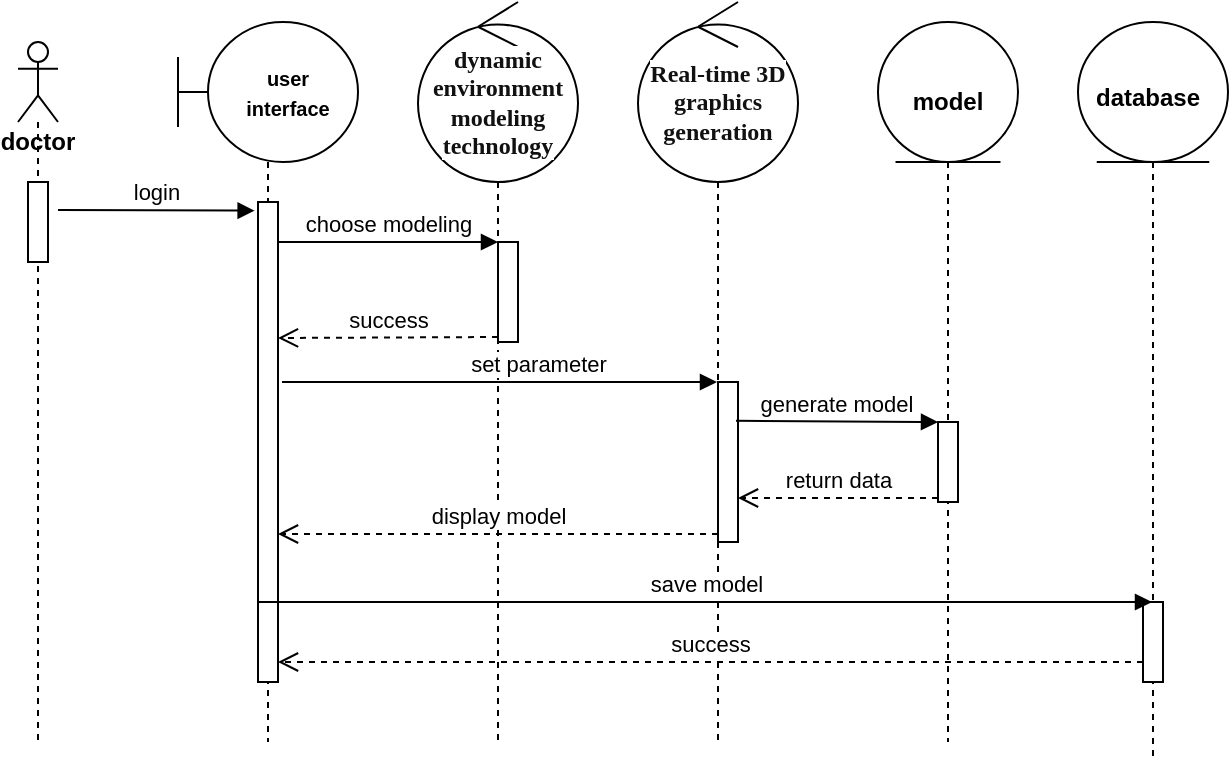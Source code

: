 <mxfile version="15.3.2" type="github"><diagram id="IKTnQqFtLfWjOVM5KkCs" name="Page-1"><mxGraphModel dx="691" dy="432" grid="1" gridSize="10" guides="1" tooltips="1" connect="1" arrows="1" fold="1" page="1" pageScale="1" pageWidth="827" pageHeight="1169" math="0" shadow="0"><root><mxCell id="0"/><mxCell id="1" parent="0"/><mxCell id="9_Y-WmDy1sxenkCwUgge-12" value="" style="shape=umlLifeline;participant=umlBoundary;perimeter=lifelinePerimeter;whiteSpace=wrap;html=1;container=1;collapsible=0;recursiveResize=0;verticalAlign=top;spacingTop=36;outlineConnect=0;size=70;" vertex="1" parent="1"><mxGeometry x="190" y="160" width="90" height="360" as="geometry"/></mxCell><mxCell id="9_Y-WmDy1sxenkCwUgge-20" value="&lt;b&gt;&lt;font style=&quot;font-size: 10px&quot;&gt;user interface&lt;/font&gt;&lt;/b&gt;" style="text;html=1;strokeColor=none;fillColor=none;align=center;verticalAlign=middle;whiteSpace=wrap;rounded=0;" vertex="1" parent="9_Y-WmDy1sxenkCwUgge-12"><mxGeometry x="30" y="20" width="50" height="30" as="geometry"/></mxCell><mxCell id="9_Y-WmDy1sxenkCwUgge-26" value="" style="html=1;points=[];perimeter=orthogonalPerimeter;" vertex="1" parent="9_Y-WmDy1sxenkCwUgge-12"><mxGeometry x="40" y="90" width="10" height="240" as="geometry"/></mxCell><mxCell id="9_Y-WmDy1sxenkCwUgge-16" value="&lt;b&gt;doctor&lt;/b&gt;" style="shape=umlLifeline;participant=umlActor;perimeter=lifelinePerimeter;whiteSpace=wrap;html=1;container=1;collapsible=0;recursiveResize=0;verticalAlign=top;spacingTop=36;outlineConnect=0;size=40;" vertex="1" parent="1"><mxGeometry x="110" y="170" width="20" height="350" as="geometry"/></mxCell><mxCell id="9_Y-WmDy1sxenkCwUgge-25" value="" style="html=1;points=[];perimeter=orthogonalPerimeter;" vertex="1" parent="9_Y-WmDy1sxenkCwUgge-16"><mxGeometry x="5" y="70" width="10" height="40" as="geometry"/></mxCell><mxCell id="9_Y-WmDy1sxenkCwUgge-17" value="" style="shape=umlLifeline;participant=umlEntity;perimeter=lifelinePerimeter;whiteSpace=wrap;html=1;container=1;collapsible=0;recursiveResize=0;verticalAlign=top;spacingTop=36;outlineConnect=0;size=70;" vertex="1" parent="1"><mxGeometry x="540" y="160" width="70" height="360" as="geometry"/></mxCell><mxCell id="9_Y-WmDy1sxenkCwUgge-21" value="&lt;b&gt;model&lt;/b&gt;" style="text;html=1;strokeColor=none;fillColor=none;align=center;verticalAlign=middle;whiteSpace=wrap;rounded=0;" vertex="1" parent="9_Y-WmDy1sxenkCwUgge-17"><mxGeometry x="15" y="30" width="40" height="20" as="geometry"/></mxCell><mxCell id="9_Y-WmDy1sxenkCwUgge-39" value="" style="html=1;points=[];perimeter=orthogonalPerimeter;" vertex="1" parent="9_Y-WmDy1sxenkCwUgge-17"><mxGeometry x="30" y="200" width="10" height="40" as="geometry"/></mxCell><mxCell id="9_Y-WmDy1sxenkCwUgge-18" value="" style="shape=umlLifeline;participant=umlControl;perimeter=lifelinePerimeter;whiteSpace=wrap;html=1;container=1;collapsible=0;recursiveResize=0;verticalAlign=top;spacingTop=36;outlineConnect=0;size=90;" vertex="1" parent="1"><mxGeometry x="420" y="150" width="80" height="370" as="geometry"/></mxCell><mxCell id="9_Y-WmDy1sxenkCwUgge-23" value="&lt;p class=&quot;MsoNormal&quot;&gt;&lt;b&gt;&lt;span style=&quot;font-family: &amp;#34;times new roman&amp;#34; ; color: rgb(17 , 17 , 17) ; letter-spacing: 0pt ; background: rgb(255 , 255 , 255)&quot;&gt;&lt;font style=&quot;font-size: 12px&quot;&gt;Real-time 3D graphics generation&lt;/font&gt;&lt;/span&gt;&lt;/b&gt;&lt;/p&gt;" style="text;html=1;strokeColor=none;fillColor=none;align=center;verticalAlign=middle;whiteSpace=wrap;rounded=0;" vertex="1" parent="9_Y-WmDy1sxenkCwUgge-18"><mxGeometry y="40" width="80" height="20" as="geometry"/></mxCell><mxCell id="9_Y-WmDy1sxenkCwUgge-32" value="" style="html=1;points=[];perimeter=orthogonalPerimeter;" vertex="1" parent="9_Y-WmDy1sxenkCwUgge-18"><mxGeometry x="40" y="190" width="10" height="80" as="geometry"/></mxCell><mxCell id="9_Y-WmDy1sxenkCwUgge-19" value="" style="shape=umlLifeline;participant=umlControl;perimeter=lifelinePerimeter;whiteSpace=wrap;html=1;container=1;collapsible=0;recursiveResize=0;verticalAlign=top;spacingTop=36;outlineConnect=0;size=90;" vertex="1" parent="1"><mxGeometry x="310" y="150" width="80" height="370" as="geometry"/></mxCell><mxCell id="9_Y-WmDy1sxenkCwUgge-22" value="&lt;p class=&quot;MsoNormal&quot;&gt;&lt;b&gt;&lt;span style=&quot;font-family: &amp;#34;times new roman&amp;#34; ; color: rgb(17 , 17 , 17) ; letter-spacing: 0pt ; background: rgb(255 , 255 , 255)&quot;&gt;&lt;font style=&quot;font-size: 12px&quot;&gt;dynamic environment modeling technology&lt;/font&gt;&lt;/span&gt;&lt;/b&gt;&lt;/p&gt;" style="text;html=1;strokeColor=none;fillColor=none;align=center;verticalAlign=middle;whiteSpace=wrap;rounded=0;" vertex="1" parent="9_Y-WmDy1sxenkCwUgge-19"><mxGeometry x="20" y="40" width="40" height="20" as="geometry"/></mxCell><mxCell id="9_Y-WmDy1sxenkCwUgge-29" value="" style="html=1;points=[];perimeter=orthogonalPerimeter;" vertex="1" parent="9_Y-WmDy1sxenkCwUgge-19"><mxGeometry x="40" y="120" width="10" height="50" as="geometry"/></mxCell><mxCell id="9_Y-WmDy1sxenkCwUgge-31" value="success" style="html=1;verticalAlign=bottom;endArrow=open;dashed=1;endSize=8;exitX=0;exitY=0.95;" edge="1" source="9_Y-WmDy1sxenkCwUgge-29" parent="9_Y-WmDy1sxenkCwUgge-19"><mxGeometry relative="1" as="geometry"><mxPoint x="-70" y="168" as="targetPoint"/><Array as="points"><mxPoint x="-70" y="168"/></Array></mxGeometry></mxCell><mxCell id="9_Y-WmDy1sxenkCwUgge-28" value="login" style="html=1;verticalAlign=bottom;endArrow=block;entryX=-0.169;entryY=0.018;entryDx=0;entryDy=0;entryPerimeter=0;" edge="1" parent="1" target="9_Y-WmDy1sxenkCwUgge-26"><mxGeometry width="80" relative="1" as="geometry"><mxPoint x="130" y="254" as="sourcePoint"/><mxPoint x="200" y="250" as="targetPoint"/><Array as="points"/></mxGeometry></mxCell><mxCell id="9_Y-WmDy1sxenkCwUgge-30" value="choose modeling" style="html=1;verticalAlign=bottom;endArrow=block;entryX=0;entryY=0;" edge="1" target="9_Y-WmDy1sxenkCwUgge-29" parent="1"><mxGeometry relative="1" as="geometry"><mxPoint x="240" y="270" as="sourcePoint"/><Array as="points"><mxPoint x="250" y="270"/></Array></mxGeometry></mxCell><mxCell id="9_Y-WmDy1sxenkCwUgge-36" value="set&amp;nbsp;parameter" style="html=1;verticalAlign=bottom;endArrow=block;" edge="1" parent="1" target="9_Y-WmDy1sxenkCwUgge-18"><mxGeometry x="0.177" width="80" relative="1" as="geometry"><mxPoint x="242" y="340" as="sourcePoint"/><mxPoint x="320" y="350" as="targetPoint"/><Array as="points"><mxPoint x="360" y="340"/></Array><mxPoint as="offset"/></mxGeometry></mxCell><mxCell id="9_Y-WmDy1sxenkCwUgge-34" value="display model" style="html=1;verticalAlign=bottom;endArrow=open;dashed=1;endSize=8;exitX=0;exitY=0.95;" edge="1" source="9_Y-WmDy1sxenkCwUgge-32" parent="1"><mxGeometry relative="1" as="geometry"><mxPoint x="240" y="416" as="targetPoint"/><Array as="points"/></mxGeometry></mxCell><mxCell id="9_Y-WmDy1sxenkCwUgge-40" value="generate model" style="html=1;verticalAlign=bottom;endArrow=block;entryX=0;entryY=0;exitX=0.9;exitY=0.242;exitDx=0;exitDy=0;exitPerimeter=0;" edge="1" target="9_Y-WmDy1sxenkCwUgge-39" parent="1" source="9_Y-WmDy1sxenkCwUgge-32"><mxGeometry relative="1" as="geometry"><mxPoint x="500" y="360" as="sourcePoint"/></mxGeometry></mxCell><mxCell id="9_Y-WmDy1sxenkCwUgge-41" value="return data" style="html=1;verticalAlign=bottom;endArrow=open;dashed=1;endSize=8;exitX=0;exitY=0.95;entryX=1.072;entryY=0.729;entryDx=0;entryDy=0;entryPerimeter=0;" edge="1" source="9_Y-WmDy1sxenkCwUgge-39" parent="1" target="9_Y-WmDy1sxenkCwUgge-32"><mxGeometry relative="1" as="geometry"><mxPoint x="500" y="436" as="targetPoint"/><Array as="points"><mxPoint x="470" y="398"/></Array></mxGeometry></mxCell><mxCell id="9_Y-WmDy1sxenkCwUgge-42" value="" style="shape=umlLifeline;participant=umlEntity;perimeter=lifelinePerimeter;whiteSpace=wrap;html=1;container=1;collapsible=0;recursiveResize=0;verticalAlign=top;spacingTop=36;outlineConnect=0;size=70;" vertex="1" parent="1"><mxGeometry x="640" y="160" width="75" height="370" as="geometry"/></mxCell><mxCell id="9_Y-WmDy1sxenkCwUgge-43" value="database" style="text;align=center;fontStyle=1;verticalAlign=middle;spacingLeft=3;spacingRight=3;strokeColor=none;rotatable=0;points=[[0,0.5],[1,0.5]];portConstraint=eastwest;" vertex="1" parent="9_Y-WmDy1sxenkCwUgge-42"><mxGeometry x="-5" y="24" width="80" height="26" as="geometry"/></mxCell><mxCell id="9_Y-WmDy1sxenkCwUgge-45" value="" style="html=1;points=[];perimeter=orthogonalPerimeter;" vertex="1" parent="9_Y-WmDy1sxenkCwUgge-42"><mxGeometry x="32.5" y="290" width="10" height="40" as="geometry"/></mxCell><mxCell id="9_Y-WmDy1sxenkCwUgge-46" value="success" style="html=1;verticalAlign=bottom;endArrow=open;dashed=1;endSize=8;" edge="1" parent="9_Y-WmDy1sxenkCwUgge-42"><mxGeometry relative="1" as="geometry"><mxPoint x="32.5" y="320" as="sourcePoint"/><mxPoint x="-400" y="320" as="targetPoint"/></mxGeometry></mxCell><mxCell id="9_Y-WmDy1sxenkCwUgge-44" value="save model" style="html=1;verticalAlign=bottom;endArrow=block;" edge="1" parent="1" target="9_Y-WmDy1sxenkCwUgge-42"><mxGeometry width="80" relative="1" as="geometry"><mxPoint x="230" y="450" as="sourcePoint"/><mxPoint x="310" y="450" as="targetPoint"/></mxGeometry></mxCell></root></mxGraphModel></diagram></mxfile>